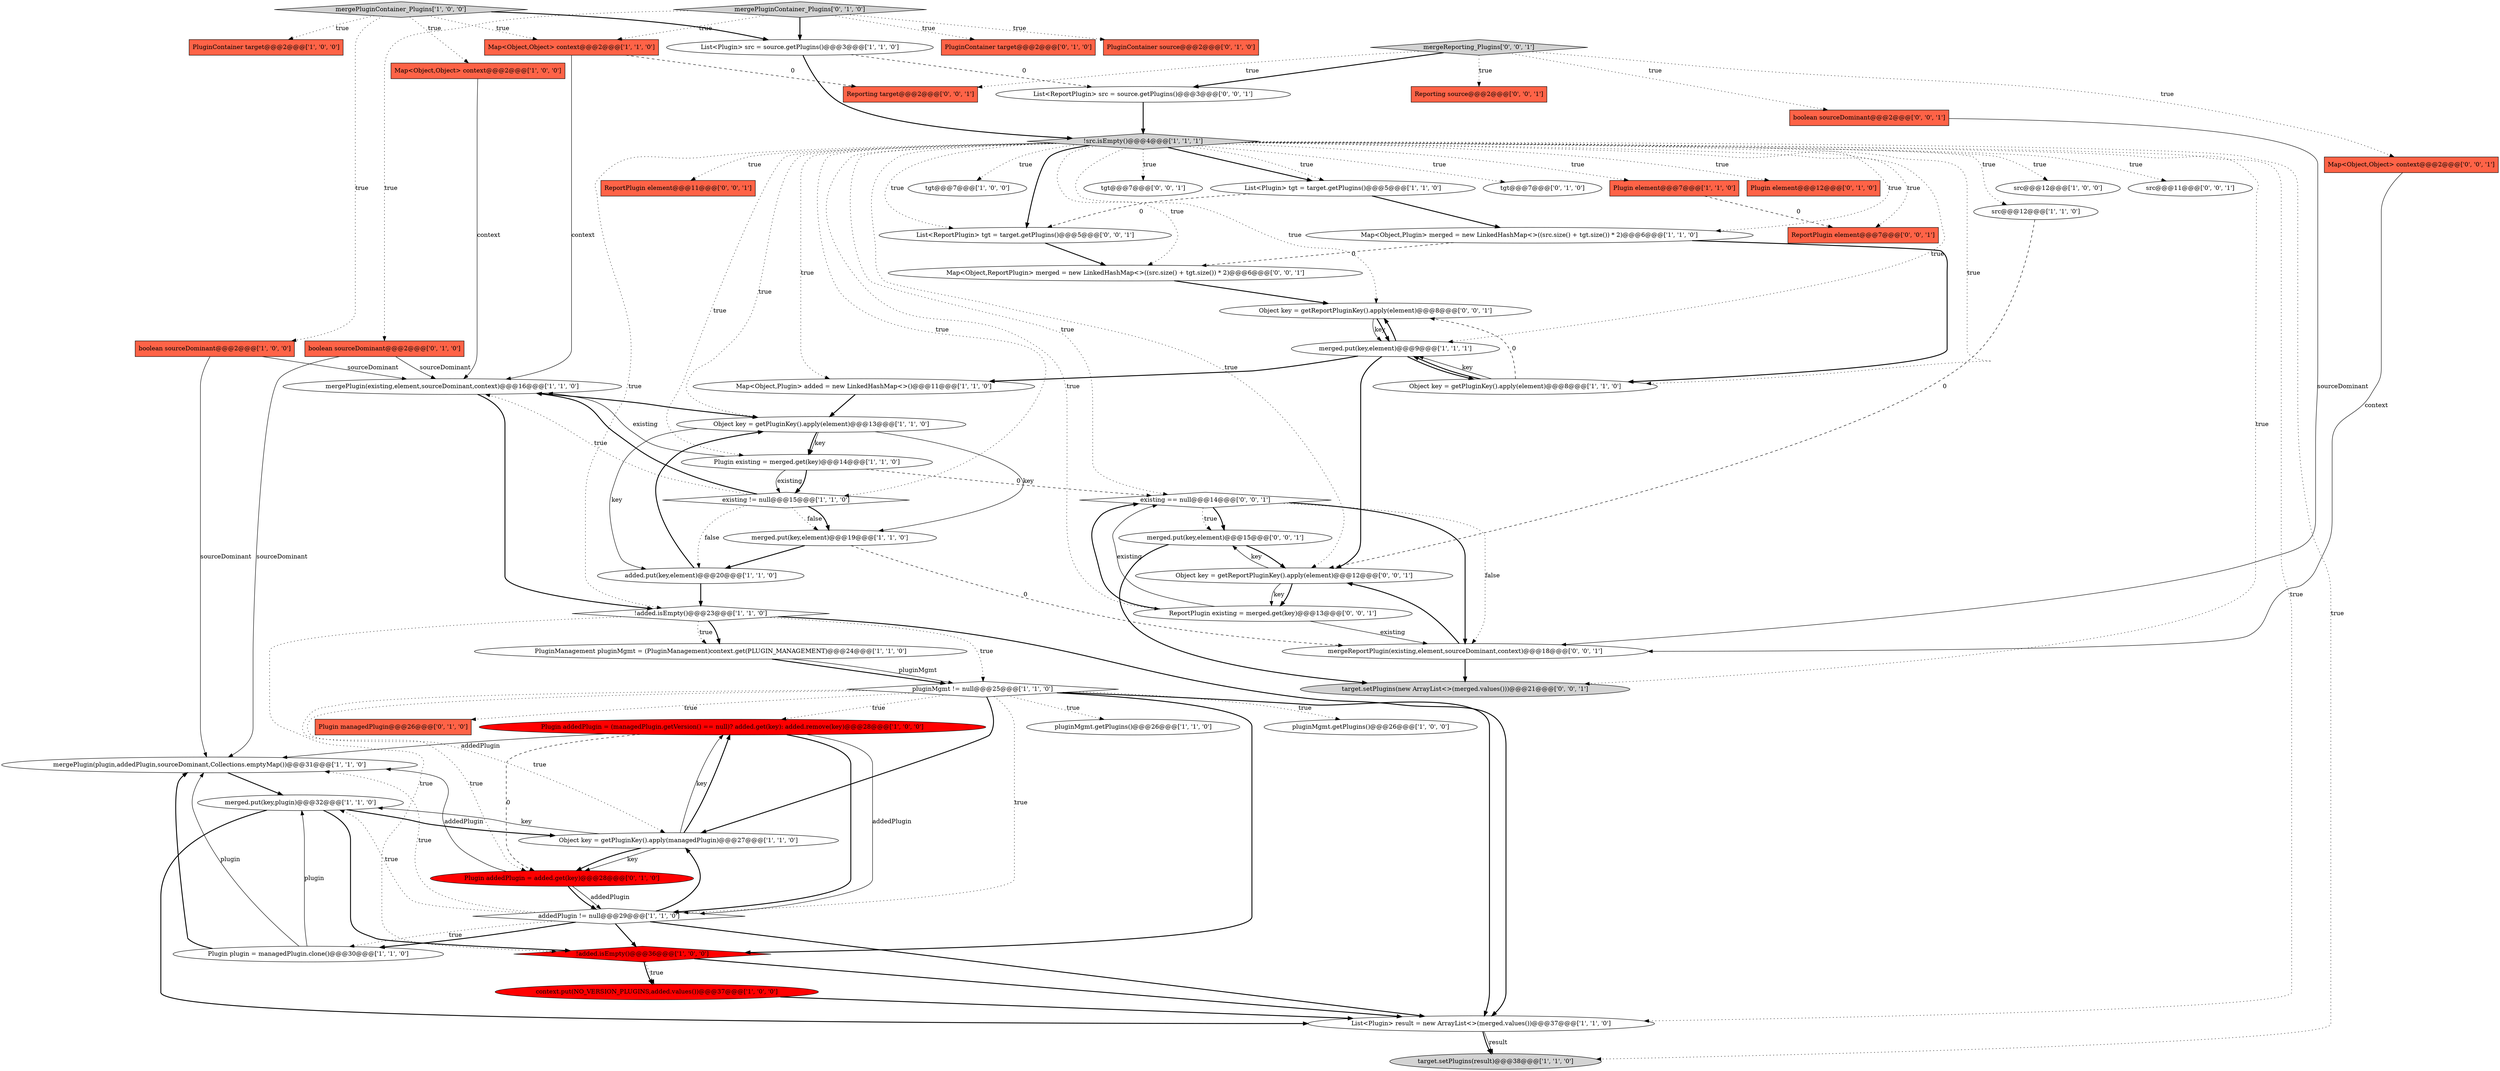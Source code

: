 digraph {
12 [style = filled, label = "mergePluginContainer_Plugins['1', '0', '0']", fillcolor = lightgray, shape = diamond image = "AAA0AAABBB1BBB"];
30 [style = filled, label = "List<Plugin> tgt = target.getPlugins()@@@5@@@['1', '1', '0']", fillcolor = white, shape = ellipse image = "AAA0AAABBB1BBB"];
34 [style = filled, label = "Plugin addedPlugin = (managedPlugin.getVersion() == null)? added.get(key): added.remove(key)@@@28@@@['1', '0', '0']", fillcolor = red, shape = ellipse image = "AAA1AAABBB1BBB"];
10 [style = filled, label = "Map<Object,Plugin> merged = new LinkedHashMap<>((src.size() + tgt.size()) * 2)@@@6@@@['1', '1', '0']", fillcolor = white, shape = ellipse image = "AAA0AAABBB1BBB"];
63 [style = filled, label = "ReportPlugin element@@@7@@@['0', '0', '1']", fillcolor = tomato, shape = box image = "AAA0AAABBB3BBB"];
62 [style = filled, label = "merged.put(key,element)@@@15@@@['0', '0', '1']", fillcolor = white, shape = ellipse image = "AAA0AAABBB3BBB"];
23 [style = filled, label = "src@@@12@@@['1', '0', '0']", fillcolor = white, shape = ellipse image = "AAA0AAABBB1BBB"];
6 [style = filled, label = "pluginMgmt.getPlugins()@@@26@@@['1', '1', '0']", fillcolor = white, shape = ellipse image = "AAA0AAABBB1BBB"];
0 [style = filled, label = "Map<Object,Object> context@@@2@@@['1', '0', '0']", fillcolor = tomato, shape = box image = "AAA0AAABBB1BBB"];
24 [style = filled, label = "added.put(key,element)@@@20@@@['1', '1', '0']", fillcolor = white, shape = ellipse image = "AAA0AAABBB1BBB"];
36 [style = filled, label = "mergePlugin(plugin,addedPlugin,sourceDominant,Collections.emptyMap())@@@31@@@['1', '1', '0']", fillcolor = white, shape = ellipse image = "AAA0AAABBB1BBB"];
50 [style = filled, label = "List<ReportPlugin> src = source.getPlugins()@@@3@@@['0', '0', '1']", fillcolor = white, shape = ellipse image = "AAA0AAABBB3BBB"];
55 [style = filled, label = "src@@@11@@@['0', '0', '1']", fillcolor = white, shape = ellipse image = "AAA0AAABBB3BBB"];
27 [style = filled, label = "merged.put(key,plugin)@@@32@@@['1', '1', '0']", fillcolor = white, shape = ellipse image = "AAA0AAABBB1BBB"];
40 [style = filled, label = "PluginContainer target@@@2@@@['0', '1', '0']", fillcolor = tomato, shape = box image = "AAA0AAABBB2BBB"];
31 [style = filled, label = "!added.isEmpty()@@@23@@@['1', '1', '0']", fillcolor = white, shape = diamond image = "AAA0AAABBB1BBB"];
60 [style = filled, label = "ReportPlugin element@@@11@@@['0', '0', '1']", fillcolor = tomato, shape = box image = "AAA0AAABBB3BBB"];
17 [style = filled, label = "Map<Object,Plugin> added = new LinkedHashMap<>()@@@11@@@['1', '1', '0']", fillcolor = white, shape = ellipse image = "AAA0AAABBB1BBB"];
56 [style = filled, label = "Map<Object,ReportPlugin> merged = new LinkedHashMap<>((src.size() + tgt.size()) * 2)@@@6@@@['0', '0', '1']", fillcolor = white, shape = ellipse image = "AAA0AAABBB3BBB"];
2 [style = filled, label = "PluginContainer target@@@2@@@['1', '0', '0']", fillcolor = tomato, shape = box image = "AAA0AAABBB1BBB"];
28 [style = filled, label = "Plugin element@@@7@@@['1', '1', '0']", fillcolor = tomato, shape = box image = "AAA0AAABBB1BBB"];
18 [style = filled, label = "addedPlugin != null@@@29@@@['1', '1', '0']", fillcolor = white, shape = diamond image = "AAA0AAABBB1BBB"];
46 [style = filled, label = "Object key = getReportPluginKey().apply(element)@@@12@@@['0', '0', '1']", fillcolor = white, shape = ellipse image = "AAA0AAABBB3BBB"];
33 [style = filled, label = "context.put(NO_VERSION_PLUGINS,added.values())@@@37@@@['1', '0', '0']", fillcolor = red, shape = ellipse image = "AAA1AAABBB1BBB"];
47 [style = filled, label = "target.setPlugins(new ArrayList<>(merged.values()))@@@21@@@['0', '0', '1']", fillcolor = lightgray, shape = ellipse image = "AAA0AAABBB3BBB"];
9 [style = filled, label = "List<Plugin> src = source.getPlugins()@@@3@@@['1', '1', '0']", fillcolor = white, shape = ellipse image = "AAA0AAABBB1BBB"];
35 [style = filled, label = "src@@@12@@@['1', '1', '0']", fillcolor = white, shape = ellipse image = "AAA0AAABBB1BBB"];
5 [style = filled, label = "PluginManagement pluginMgmt = (PluginManagement)context.get(PLUGIN_MANAGEMENT)@@@24@@@['1', '1', '0']", fillcolor = white, shape = ellipse image = "AAA0AAABBB1BBB"];
49 [style = filled, label = "Object key = getReportPluginKey().apply(element)@@@8@@@['0', '0', '1']", fillcolor = white, shape = ellipse image = "AAA0AAABBB3BBB"];
1 [style = filled, label = "pluginMgmt.getPlugins()@@@26@@@['1', '0', '0']", fillcolor = white, shape = ellipse image = "AAA0AAABBB1BBB"];
48 [style = filled, label = "boolean sourceDominant@@@2@@@['0', '0', '1']", fillcolor = tomato, shape = box image = "AAA0AAABBB3BBB"];
15 [style = filled, label = "Plugin existing = merged.get(key)@@@14@@@['1', '1', '0']", fillcolor = white, shape = ellipse image = "AAA0AAABBB1BBB"];
37 [style = filled, label = "Plugin addedPlugin = added.get(key)@@@28@@@['0', '1', '0']", fillcolor = red, shape = ellipse image = "AAA1AAABBB2BBB"];
45 [style = filled, label = "Reporting source@@@2@@@['0', '0', '1']", fillcolor = tomato, shape = box image = "AAA0AAABBB3BBB"];
7 [style = filled, label = "!src.isEmpty()@@@4@@@['1', '1', '1']", fillcolor = lightgray, shape = diamond image = "AAA0AAABBB1BBB"];
51 [style = filled, label = "mergeReportPlugin(existing,element,sourceDominant,context)@@@18@@@['0', '0', '1']", fillcolor = white, shape = ellipse image = "AAA0AAABBB3BBB"];
52 [style = filled, label = "mergeReporting_Plugins['0', '0', '1']", fillcolor = lightgray, shape = diamond image = "AAA0AAABBB3BBB"];
41 [style = filled, label = "PluginContainer source@@@2@@@['0', '1', '0']", fillcolor = tomato, shape = box image = "AAA0AAABBB2BBB"];
22 [style = filled, label = "Object key = getPluginKey().apply(element)@@@13@@@['1', '1', '0']", fillcolor = white, shape = ellipse image = "AAA0AAABBB1BBB"];
8 [style = filled, label = "List<Plugin> result = new ArrayList<>(merged.values())@@@37@@@['1', '1', '0']", fillcolor = white, shape = ellipse image = "AAA0AAABBB1BBB"];
53 [style = filled, label = "Map<Object,Object> context@@@2@@@['0', '0', '1']", fillcolor = tomato, shape = box image = "AAA0AAABBB3BBB"];
54 [style = filled, label = "Reporting target@@@2@@@['0', '0', '1']", fillcolor = tomato, shape = box image = "AAA0AAABBB3BBB"];
4 [style = filled, label = "tgt@@@7@@@['1', '0', '0']", fillcolor = white, shape = ellipse image = "AAA0AAABBB1BBB"];
3 [style = filled, label = "Plugin plugin = managedPlugin.clone()@@@30@@@['1', '1', '0']", fillcolor = white, shape = ellipse image = "AAA0AAABBB1BBB"];
13 [style = filled, label = "Object key = getPluginKey().apply(element)@@@8@@@['1', '1', '0']", fillcolor = white, shape = ellipse image = "AAA0AAABBB1BBB"];
20 [style = filled, label = "pluginMgmt != null@@@25@@@['1', '1', '0']", fillcolor = white, shape = diamond image = "AAA0AAABBB1BBB"];
29 [style = filled, label = "Map<Object,Object> context@@@2@@@['1', '1', '0']", fillcolor = tomato, shape = box image = "AAA0AAABBB1BBB"];
32 [style = filled, label = "!added.isEmpty()@@@36@@@['1', '0', '0']", fillcolor = red, shape = diamond image = "AAA1AAABBB1BBB"];
43 [style = filled, label = "boolean sourceDominant@@@2@@@['0', '1', '0']", fillcolor = tomato, shape = box image = "AAA0AAABBB2BBB"];
44 [style = filled, label = "Plugin managedPlugin@@@26@@@['0', '1', '0']", fillcolor = tomato, shape = box image = "AAA0AAABBB2BBB"];
19 [style = filled, label = "target.setPlugins(result)@@@38@@@['1', '1', '0']", fillcolor = lightgray, shape = ellipse image = "AAA0AAABBB1BBB"];
25 [style = filled, label = "merged.put(key,element)@@@9@@@['1', '1', '1']", fillcolor = white, shape = ellipse image = "AAA0AAABBB1BBB"];
26 [style = filled, label = "mergePlugin(existing,element,sourceDominant,context)@@@16@@@['1', '1', '0']", fillcolor = white, shape = ellipse image = "AAA0AAABBB1BBB"];
58 [style = filled, label = "tgt@@@7@@@['0', '0', '1']", fillcolor = white, shape = ellipse image = "AAA0AAABBB3BBB"];
11 [style = filled, label = "merged.put(key,element)@@@19@@@['1', '1', '0']", fillcolor = white, shape = ellipse image = "AAA0AAABBB1BBB"];
16 [style = filled, label = "existing != null@@@15@@@['1', '1', '0']", fillcolor = white, shape = diamond image = "AAA0AAABBB1BBB"];
14 [style = filled, label = "Object key = getPluginKey().apply(managedPlugin)@@@27@@@['1', '1', '0']", fillcolor = white, shape = ellipse image = "AAA0AAABBB1BBB"];
21 [style = filled, label = "boolean sourceDominant@@@2@@@['1', '0', '0']", fillcolor = tomato, shape = box image = "AAA0AAABBB1BBB"];
39 [style = filled, label = "mergePluginContainer_Plugins['0', '1', '0']", fillcolor = lightgray, shape = diamond image = "AAA0AAABBB2BBB"];
42 [style = filled, label = "tgt@@@7@@@['0', '1', '0']", fillcolor = white, shape = ellipse image = "AAA0AAABBB2BBB"];
59 [style = filled, label = "ReportPlugin existing = merged.get(key)@@@13@@@['0', '0', '1']", fillcolor = white, shape = ellipse image = "AAA0AAABBB3BBB"];
38 [style = filled, label = "Plugin element@@@12@@@['0', '1', '0']", fillcolor = tomato, shape = box image = "AAA0AAABBB2BBB"];
61 [style = filled, label = "List<ReportPlugin> tgt = target.getPlugins()@@@5@@@['0', '0', '1']", fillcolor = white, shape = ellipse image = "AAA0AAABBB3BBB"];
57 [style = filled, label = "existing == null@@@14@@@['0', '0', '1']", fillcolor = white, shape = diamond image = "AAA0AAABBB3BBB"];
14->37 [style = solid, label="key"];
37->36 [style = solid, label="addedPlugin"];
25->49 [style = bold, label=""];
18->3 [style = bold, label=""];
27->32 [style = bold, label=""];
22->15 [style = bold, label=""];
61->56 [style = bold, label=""];
7->30 [style = bold, label=""];
5->20 [style = bold, label=""];
57->62 [style = bold, label=""];
39->9 [style = bold, label=""];
15->57 [style = dashed, label="0"];
34->18 [style = bold, label=""];
59->57 [style = bold, label=""];
29->26 [style = solid, label="context"];
9->7 [style = bold, label=""];
12->9 [style = bold, label=""];
34->18 [style = solid, label="addedPlugin"];
12->21 [style = dotted, label="true"];
59->57 [style = solid, label="existing"];
26->22 [style = bold, label=""];
7->63 [style = dotted, label="true"];
35->46 [style = dashed, label="0"];
3->36 [style = bold, label=""];
5->20 [style = solid, label="pluginMgmt"];
51->47 [style = bold, label=""];
18->3 [style = dotted, label="true"];
7->16 [style = dotted, label="true"];
18->32 [style = bold, label=""];
20->18 [style = dotted, label="true"];
9->50 [style = dashed, label="0"];
52->48 [style = dotted, label="true"];
28->63 [style = dashed, label="0"];
22->24 [style = solid, label="key"];
21->26 [style = solid, label="sourceDominant"];
20->34 [style = dotted, label="true"];
0->26 [style = solid, label="context"];
46->59 [style = bold, label=""];
13->25 [style = solid, label="key"];
14->37 [style = bold, label=""];
13->25 [style = bold, label=""];
62->46 [style = bold, label=""];
7->10 [style = dotted, label="true"];
57->51 [style = bold, label=""];
34->36 [style = solid, label="addedPlugin"];
7->13 [style = dotted, label="true"];
31->5 [style = bold, label=""];
12->2 [style = dotted, label="true"];
16->26 [style = bold, label=""];
31->5 [style = dotted, label="true"];
29->54 [style = dashed, label="0"];
22->15 [style = solid, label="key"];
20->14 [style = bold, label=""];
39->43 [style = dotted, label="true"];
3->36 [style = solid, label="plugin"];
48->51 [style = solid, label="sourceDominant"];
7->42 [style = dotted, label="true"];
49->25 [style = solid, label="key"];
39->29 [style = dotted, label="true"];
22->11 [style = solid, label="key"];
49->25 [style = bold, label=""];
20->8 [style = bold, label=""];
7->23 [style = dotted, label="true"];
7->61 [style = dotted, label="true"];
52->45 [style = dotted, label="true"];
7->46 [style = dotted, label="true"];
30->10 [style = bold, label=""];
12->0 [style = dotted, label="true"];
13->49 [style = dashed, label="0"];
7->35 [style = dotted, label="true"];
39->40 [style = dotted, label="true"];
46->62 [style = solid, label="key"];
10->56 [style = dashed, label="0"];
46->59 [style = solid, label="key"];
7->22 [style = dotted, label="true"];
7->17 [style = dotted, label="true"];
7->8 [style = dotted, label="true"];
33->8 [style = bold, label=""];
27->8 [style = bold, label=""];
18->27 [style = dotted, label="true"];
20->6 [style = dotted, label="true"];
11->51 [style = dashed, label="0"];
43->36 [style = solid, label="sourceDominant"];
16->24 [style = dotted, label="false"];
7->59 [style = dotted, label="true"];
27->14 [style = bold, label=""];
57->51 [style = dotted, label="false"];
18->36 [style = dotted, label="true"];
20->14 [style = dotted, label="true"];
7->31 [style = dotted, label="true"];
11->24 [style = bold, label=""];
14->34 [style = solid, label="key"];
3->27 [style = solid, label="plugin"];
25->17 [style = bold, label=""];
7->15 [style = dotted, label="true"];
32->33 [style = bold, label=""];
32->33 [style = dotted, label="true"];
52->53 [style = dotted, label="true"];
30->61 [style = dashed, label="0"];
15->16 [style = solid, label="existing"];
14->27 [style = solid, label="key"];
7->60 [style = dotted, label="true"];
26->31 [style = bold, label=""];
53->51 [style = solid, label="context"];
32->8 [style = bold, label=""];
20->44 [style = dotted, label="true"];
20->37 [style = dotted, label="true"];
7->57 [style = dotted, label="true"];
20->1 [style = dotted, label="true"];
10->13 [style = bold, label=""];
24->31 [style = bold, label=""];
8->19 [style = solid, label="result"];
16->11 [style = dotted, label="false"];
52->50 [style = bold, label=""];
18->8 [style = bold, label=""];
62->47 [style = bold, label=""];
52->54 [style = dotted, label="true"];
31->8 [style = bold, label=""];
7->28 [style = dotted, label="true"];
43->26 [style = solid, label="sourceDominant"];
7->49 [style = dotted, label="true"];
57->62 [style = dotted, label="true"];
16->11 [style = bold, label=""];
56->49 [style = bold, label=""];
12->29 [style = dotted, label="true"];
25->13 [style = bold, label=""];
7->19 [style = dotted, label="true"];
8->19 [style = bold, label=""];
7->55 [style = dotted, label="true"];
20->32 [style = bold, label=""];
14->34 [style = bold, label=""];
50->7 [style = bold, label=""];
25->46 [style = bold, label=""];
17->22 [style = bold, label=""];
15->16 [style = bold, label=""];
24->22 [style = bold, label=""];
31->20 [style = dotted, label="true"];
7->38 [style = dotted, label="true"];
51->46 [style = bold, label=""];
59->51 [style = solid, label="existing"];
31->32 [style = dotted, label="true"];
16->26 [style = dotted, label="true"];
37->18 [style = solid, label="addedPlugin"];
34->37 [style = dashed, label="0"];
7->56 [style = dotted, label="true"];
36->27 [style = bold, label=""];
7->47 [style = dotted, label="true"];
15->26 [style = solid, label="existing"];
39->41 [style = dotted, label="true"];
21->36 [style = solid, label="sourceDominant"];
7->4 [style = dotted, label="true"];
7->25 [style = dotted, label="true"];
37->18 [style = bold, label=""];
7->61 [style = bold, label=""];
7->30 [style = dotted, label="true"];
18->14 [style = bold, label=""];
7->58 [style = dotted, label="true"];
}
